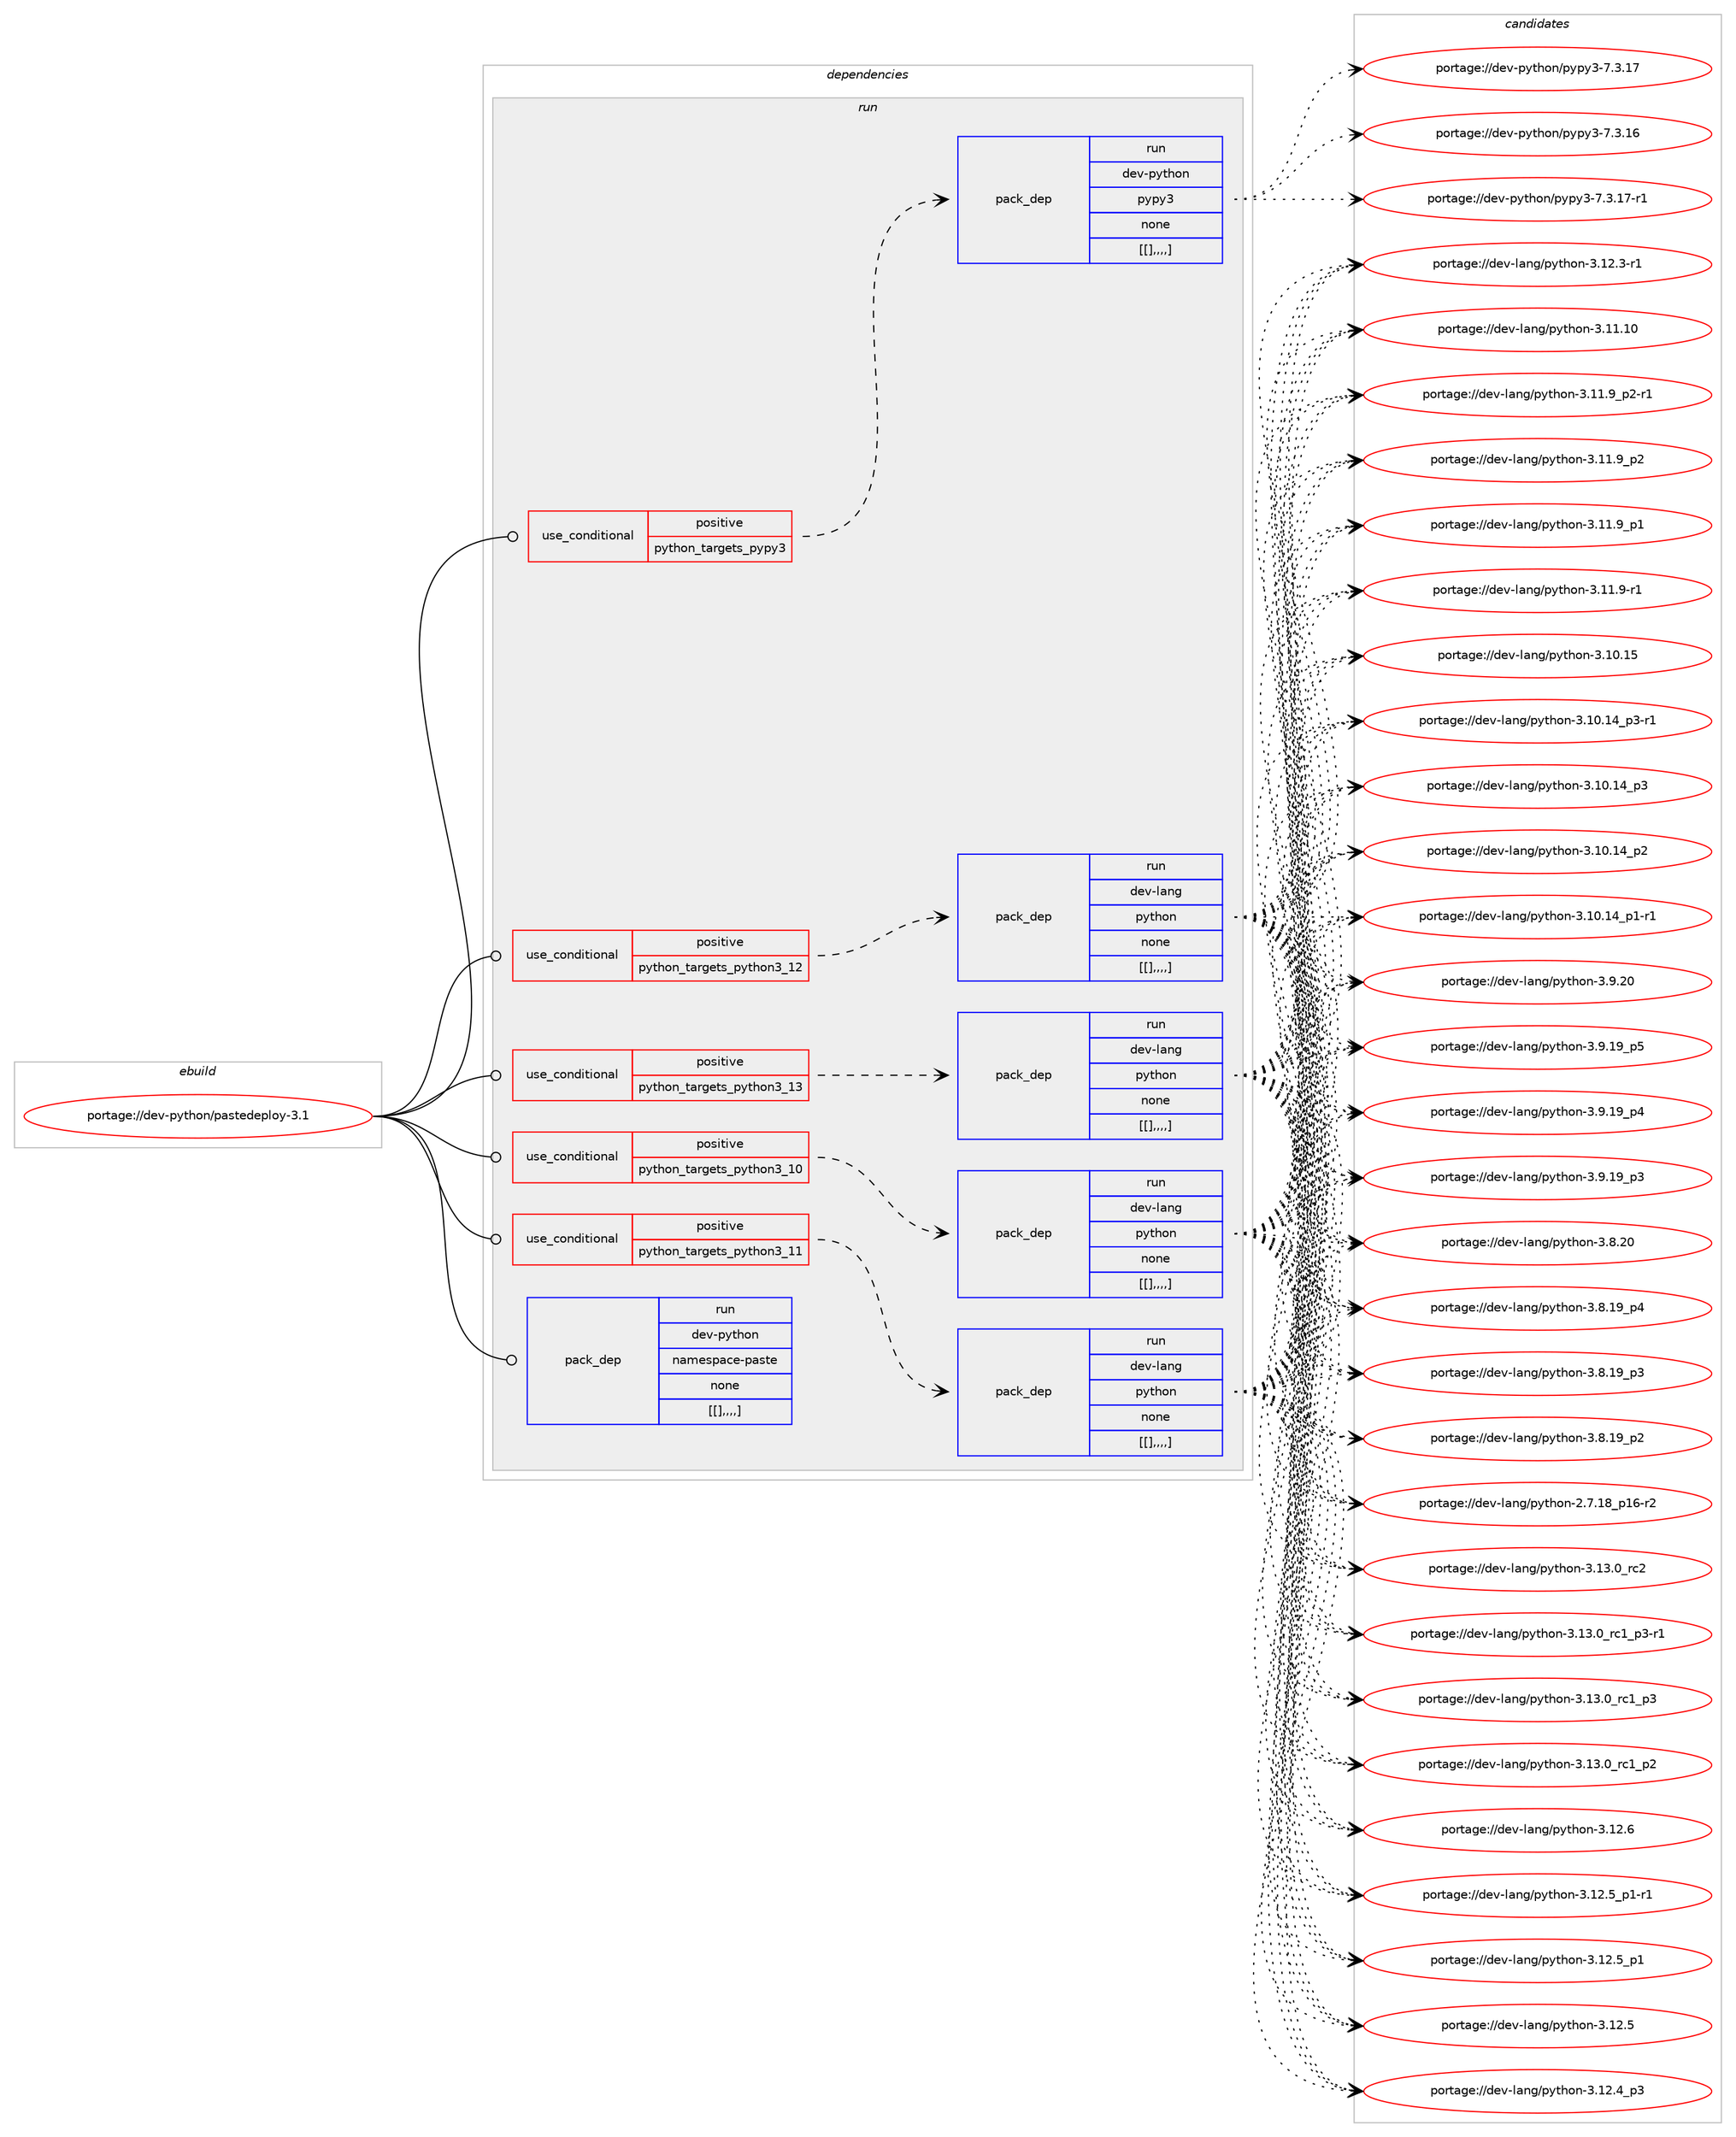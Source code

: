digraph prolog {

# *************
# Graph options
# *************

newrank=true;
concentrate=true;
compound=true;
graph [rankdir=LR,fontname=Helvetica,fontsize=10,ranksep=1.5];#, ranksep=2.5, nodesep=0.2];
edge  [arrowhead=vee];
node  [fontname=Helvetica,fontsize=10];

# **********
# The ebuild
# **********

subgraph cluster_leftcol {
color=gray;
label=<<i>ebuild</i>>;
id [label="portage://dev-python/pastedeploy-3.1", color=red, width=4, href="../dev-python/pastedeploy-3.1.svg"];
}

# ****************
# The dependencies
# ****************

subgraph cluster_midcol {
color=gray;
label=<<i>dependencies</i>>;
subgraph cluster_compile {
fillcolor="#eeeeee";
style=filled;
label=<<i>compile</i>>;
}
subgraph cluster_compileandrun {
fillcolor="#eeeeee";
style=filled;
label=<<i>compile and run</i>>;
}
subgraph cluster_run {
fillcolor="#eeeeee";
style=filled;
label=<<i>run</i>>;
subgraph cond36415 {
dependency154919 [label=<<TABLE BORDER="0" CELLBORDER="1" CELLSPACING="0" CELLPADDING="4"><TR><TD ROWSPAN="3" CELLPADDING="10">use_conditional</TD></TR><TR><TD>positive</TD></TR><TR><TD>python_targets_pypy3</TD></TR></TABLE>>, shape=none, color=red];
subgraph pack117284 {
dependency154920 [label=<<TABLE BORDER="0" CELLBORDER="1" CELLSPACING="0" CELLPADDING="4" WIDTH="220"><TR><TD ROWSPAN="6" CELLPADDING="30">pack_dep</TD></TR><TR><TD WIDTH="110">run</TD></TR><TR><TD>dev-python</TD></TR><TR><TD>pypy3</TD></TR><TR><TD>none</TD></TR><TR><TD>[[],,,,]</TD></TR></TABLE>>, shape=none, color=blue];
}
dependency154919:e -> dependency154920:w [weight=20,style="dashed",arrowhead="vee"];
}
id:e -> dependency154919:w [weight=20,style="solid",arrowhead="odot"];
subgraph cond36416 {
dependency154921 [label=<<TABLE BORDER="0" CELLBORDER="1" CELLSPACING="0" CELLPADDING="4"><TR><TD ROWSPAN="3" CELLPADDING="10">use_conditional</TD></TR><TR><TD>positive</TD></TR><TR><TD>python_targets_python3_10</TD></TR></TABLE>>, shape=none, color=red];
subgraph pack117285 {
dependency154922 [label=<<TABLE BORDER="0" CELLBORDER="1" CELLSPACING="0" CELLPADDING="4" WIDTH="220"><TR><TD ROWSPAN="6" CELLPADDING="30">pack_dep</TD></TR><TR><TD WIDTH="110">run</TD></TR><TR><TD>dev-lang</TD></TR><TR><TD>python</TD></TR><TR><TD>none</TD></TR><TR><TD>[[],,,,]</TD></TR></TABLE>>, shape=none, color=blue];
}
dependency154921:e -> dependency154922:w [weight=20,style="dashed",arrowhead="vee"];
}
id:e -> dependency154921:w [weight=20,style="solid",arrowhead="odot"];
subgraph cond36417 {
dependency154923 [label=<<TABLE BORDER="0" CELLBORDER="1" CELLSPACING="0" CELLPADDING="4"><TR><TD ROWSPAN="3" CELLPADDING="10">use_conditional</TD></TR><TR><TD>positive</TD></TR><TR><TD>python_targets_python3_11</TD></TR></TABLE>>, shape=none, color=red];
subgraph pack117286 {
dependency154924 [label=<<TABLE BORDER="0" CELLBORDER="1" CELLSPACING="0" CELLPADDING="4" WIDTH="220"><TR><TD ROWSPAN="6" CELLPADDING="30">pack_dep</TD></TR><TR><TD WIDTH="110">run</TD></TR><TR><TD>dev-lang</TD></TR><TR><TD>python</TD></TR><TR><TD>none</TD></TR><TR><TD>[[],,,,]</TD></TR></TABLE>>, shape=none, color=blue];
}
dependency154923:e -> dependency154924:w [weight=20,style="dashed",arrowhead="vee"];
}
id:e -> dependency154923:w [weight=20,style="solid",arrowhead="odot"];
subgraph cond36418 {
dependency154925 [label=<<TABLE BORDER="0" CELLBORDER="1" CELLSPACING="0" CELLPADDING="4"><TR><TD ROWSPAN="3" CELLPADDING="10">use_conditional</TD></TR><TR><TD>positive</TD></TR><TR><TD>python_targets_python3_12</TD></TR></TABLE>>, shape=none, color=red];
subgraph pack117287 {
dependency154926 [label=<<TABLE BORDER="0" CELLBORDER="1" CELLSPACING="0" CELLPADDING="4" WIDTH="220"><TR><TD ROWSPAN="6" CELLPADDING="30">pack_dep</TD></TR><TR><TD WIDTH="110">run</TD></TR><TR><TD>dev-lang</TD></TR><TR><TD>python</TD></TR><TR><TD>none</TD></TR><TR><TD>[[],,,,]</TD></TR></TABLE>>, shape=none, color=blue];
}
dependency154925:e -> dependency154926:w [weight=20,style="dashed",arrowhead="vee"];
}
id:e -> dependency154925:w [weight=20,style="solid",arrowhead="odot"];
subgraph cond36419 {
dependency154927 [label=<<TABLE BORDER="0" CELLBORDER="1" CELLSPACING="0" CELLPADDING="4"><TR><TD ROWSPAN="3" CELLPADDING="10">use_conditional</TD></TR><TR><TD>positive</TD></TR><TR><TD>python_targets_python3_13</TD></TR></TABLE>>, shape=none, color=red];
subgraph pack117288 {
dependency154928 [label=<<TABLE BORDER="0" CELLBORDER="1" CELLSPACING="0" CELLPADDING="4" WIDTH="220"><TR><TD ROWSPAN="6" CELLPADDING="30">pack_dep</TD></TR><TR><TD WIDTH="110">run</TD></TR><TR><TD>dev-lang</TD></TR><TR><TD>python</TD></TR><TR><TD>none</TD></TR><TR><TD>[[],,,,]</TD></TR></TABLE>>, shape=none, color=blue];
}
dependency154927:e -> dependency154928:w [weight=20,style="dashed",arrowhead="vee"];
}
id:e -> dependency154927:w [weight=20,style="solid",arrowhead="odot"];
subgraph pack117289 {
dependency154929 [label=<<TABLE BORDER="0" CELLBORDER="1" CELLSPACING="0" CELLPADDING="4" WIDTH="220"><TR><TD ROWSPAN="6" CELLPADDING="30">pack_dep</TD></TR><TR><TD WIDTH="110">run</TD></TR><TR><TD>dev-python</TD></TR><TR><TD>namespace-paste</TD></TR><TR><TD>none</TD></TR><TR><TD>[[],,,,]</TD></TR></TABLE>>, shape=none, color=blue];
}
id:e -> dependency154929:w [weight=20,style="solid",arrowhead="odot"];
}
}

# **************
# The candidates
# **************

subgraph cluster_choices {
rank=same;
color=gray;
label=<<i>candidates</i>>;

subgraph choice117284 {
color=black;
nodesep=1;
choice100101118451121211161041111104711212111212151455546514649554511449 [label="portage://dev-python/pypy3-7.3.17-r1", color=red, width=4,href="../dev-python/pypy3-7.3.17-r1.svg"];
choice10010111845112121116104111110471121211121215145554651464955 [label="portage://dev-python/pypy3-7.3.17", color=red, width=4,href="../dev-python/pypy3-7.3.17.svg"];
choice10010111845112121116104111110471121211121215145554651464954 [label="portage://dev-python/pypy3-7.3.16", color=red, width=4,href="../dev-python/pypy3-7.3.16.svg"];
dependency154920:e -> choice100101118451121211161041111104711212111212151455546514649554511449:w [style=dotted,weight="100"];
dependency154920:e -> choice10010111845112121116104111110471121211121215145554651464955:w [style=dotted,weight="100"];
dependency154920:e -> choice10010111845112121116104111110471121211121215145554651464954:w [style=dotted,weight="100"];
}
subgraph choice117285 {
color=black;
nodesep=1;
choice10010111845108971101034711212111610411111045514649514648951149950 [label="portage://dev-lang/python-3.13.0_rc2", color=red, width=4,href="../dev-lang/python-3.13.0_rc2.svg"];
choice1001011184510897110103471121211161041111104551464951464895114994995112514511449 [label="portage://dev-lang/python-3.13.0_rc1_p3-r1", color=red, width=4,href="../dev-lang/python-3.13.0_rc1_p3-r1.svg"];
choice100101118451089711010347112121116104111110455146495146489511499499511251 [label="portage://dev-lang/python-3.13.0_rc1_p3", color=red, width=4,href="../dev-lang/python-3.13.0_rc1_p3.svg"];
choice100101118451089711010347112121116104111110455146495146489511499499511250 [label="portage://dev-lang/python-3.13.0_rc1_p2", color=red, width=4,href="../dev-lang/python-3.13.0_rc1_p2.svg"];
choice10010111845108971101034711212111610411111045514649504654 [label="portage://dev-lang/python-3.12.6", color=red, width=4,href="../dev-lang/python-3.12.6.svg"];
choice1001011184510897110103471121211161041111104551464950465395112494511449 [label="portage://dev-lang/python-3.12.5_p1-r1", color=red, width=4,href="../dev-lang/python-3.12.5_p1-r1.svg"];
choice100101118451089711010347112121116104111110455146495046539511249 [label="portage://dev-lang/python-3.12.5_p1", color=red, width=4,href="../dev-lang/python-3.12.5_p1.svg"];
choice10010111845108971101034711212111610411111045514649504653 [label="portage://dev-lang/python-3.12.5", color=red, width=4,href="../dev-lang/python-3.12.5.svg"];
choice100101118451089711010347112121116104111110455146495046529511251 [label="portage://dev-lang/python-3.12.4_p3", color=red, width=4,href="../dev-lang/python-3.12.4_p3.svg"];
choice100101118451089711010347112121116104111110455146495046514511449 [label="portage://dev-lang/python-3.12.3-r1", color=red, width=4,href="../dev-lang/python-3.12.3-r1.svg"];
choice1001011184510897110103471121211161041111104551464949464948 [label="portage://dev-lang/python-3.11.10", color=red, width=4,href="../dev-lang/python-3.11.10.svg"];
choice1001011184510897110103471121211161041111104551464949465795112504511449 [label="portage://dev-lang/python-3.11.9_p2-r1", color=red, width=4,href="../dev-lang/python-3.11.9_p2-r1.svg"];
choice100101118451089711010347112121116104111110455146494946579511250 [label="portage://dev-lang/python-3.11.9_p2", color=red, width=4,href="../dev-lang/python-3.11.9_p2.svg"];
choice100101118451089711010347112121116104111110455146494946579511249 [label="portage://dev-lang/python-3.11.9_p1", color=red, width=4,href="../dev-lang/python-3.11.9_p1.svg"];
choice100101118451089711010347112121116104111110455146494946574511449 [label="portage://dev-lang/python-3.11.9-r1", color=red, width=4,href="../dev-lang/python-3.11.9-r1.svg"];
choice1001011184510897110103471121211161041111104551464948464953 [label="portage://dev-lang/python-3.10.15", color=red, width=4,href="../dev-lang/python-3.10.15.svg"];
choice100101118451089711010347112121116104111110455146494846495295112514511449 [label="portage://dev-lang/python-3.10.14_p3-r1", color=red, width=4,href="../dev-lang/python-3.10.14_p3-r1.svg"];
choice10010111845108971101034711212111610411111045514649484649529511251 [label="portage://dev-lang/python-3.10.14_p3", color=red, width=4,href="../dev-lang/python-3.10.14_p3.svg"];
choice10010111845108971101034711212111610411111045514649484649529511250 [label="portage://dev-lang/python-3.10.14_p2", color=red, width=4,href="../dev-lang/python-3.10.14_p2.svg"];
choice100101118451089711010347112121116104111110455146494846495295112494511449 [label="portage://dev-lang/python-3.10.14_p1-r1", color=red, width=4,href="../dev-lang/python-3.10.14_p1-r1.svg"];
choice10010111845108971101034711212111610411111045514657465048 [label="portage://dev-lang/python-3.9.20", color=red, width=4,href="../dev-lang/python-3.9.20.svg"];
choice100101118451089711010347112121116104111110455146574649579511253 [label="portage://dev-lang/python-3.9.19_p5", color=red, width=4,href="../dev-lang/python-3.9.19_p5.svg"];
choice100101118451089711010347112121116104111110455146574649579511252 [label="portage://dev-lang/python-3.9.19_p4", color=red, width=4,href="../dev-lang/python-3.9.19_p4.svg"];
choice100101118451089711010347112121116104111110455146574649579511251 [label="portage://dev-lang/python-3.9.19_p3", color=red, width=4,href="../dev-lang/python-3.9.19_p3.svg"];
choice10010111845108971101034711212111610411111045514656465048 [label="portage://dev-lang/python-3.8.20", color=red, width=4,href="../dev-lang/python-3.8.20.svg"];
choice100101118451089711010347112121116104111110455146564649579511252 [label="portage://dev-lang/python-3.8.19_p4", color=red, width=4,href="../dev-lang/python-3.8.19_p4.svg"];
choice100101118451089711010347112121116104111110455146564649579511251 [label="portage://dev-lang/python-3.8.19_p3", color=red, width=4,href="../dev-lang/python-3.8.19_p3.svg"];
choice100101118451089711010347112121116104111110455146564649579511250 [label="portage://dev-lang/python-3.8.19_p2", color=red, width=4,href="../dev-lang/python-3.8.19_p2.svg"];
choice100101118451089711010347112121116104111110455046554649569511249544511450 [label="portage://dev-lang/python-2.7.18_p16-r2", color=red, width=4,href="../dev-lang/python-2.7.18_p16-r2.svg"];
dependency154922:e -> choice10010111845108971101034711212111610411111045514649514648951149950:w [style=dotted,weight="100"];
dependency154922:e -> choice1001011184510897110103471121211161041111104551464951464895114994995112514511449:w [style=dotted,weight="100"];
dependency154922:e -> choice100101118451089711010347112121116104111110455146495146489511499499511251:w [style=dotted,weight="100"];
dependency154922:e -> choice100101118451089711010347112121116104111110455146495146489511499499511250:w [style=dotted,weight="100"];
dependency154922:e -> choice10010111845108971101034711212111610411111045514649504654:w [style=dotted,weight="100"];
dependency154922:e -> choice1001011184510897110103471121211161041111104551464950465395112494511449:w [style=dotted,weight="100"];
dependency154922:e -> choice100101118451089711010347112121116104111110455146495046539511249:w [style=dotted,weight="100"];
dependency154922:e -> choice10010111845108971101034711212111610411111045514649504653:w [style=dotted,weight="100"];
dependency154922:e -> choice100101118451089711010347112121116104111110455146495046529511251:w [style=dotted,weight="100"];
dependency154922:e -> choice100101118451089711010347112121116104111110455146495046514511449:w [style=dotted,weight="100"];
dependency154922:e -> choice1001011184510897110103471121211161041111104551464949464948:w [style=dotted,weight="100"];
dependency154922:e -> choice1001011184510897110103471121211161041111104551464949465795112504511449:w [style=dotted,weight="100"];
dependency154922:e -> choice100101118451089711010347112121116104111110455146494946579511250:w [style=dotted,weight="100"];
dependency154922:e -> choice100101118451089711010347112121116104111110455146494946579511249:w [style=dotted,weight="100"];
dependency154922:e -> choice100101118451089711010347112121116104111110455146494946574511449:w [style=dotted,weight="100"];
dependency154922:e -> choice1001011184510897110103471121211161041111104551464948464953:w [style=dotted,weight="100"];
dependency154922:e -> choice100101118451089711010347112121116104111110455146494846495295112514511449:w [style=dotted,weight="100"];
dependency154922:e -> choice10010111845108971101034711212111610411111045514649484649529511251:w [style=dotted,weight="100"];
dependency154922:e -> choice10010111845108971101034711212111610411111045514649484649529511250:w [style=dotted,weight="100"];
dependency154922:e -> choice100101118451089711010347112121116104111110455146494846495295112494511449:w [style=dotted,weight="100"];
dependency154922:e -> choice10010111845108971101034711212111610411111045514657465048:w [style=dotted,weight="100"];
dependency154922:e -> choice100101118451089711010347112121116104111110455146574649579511253:w [style=dotted,weight="100"];
dependency154922:e -> choice100101118451089711010347112121116104111110455146574649579511252:w [style=dotted,weight="100"];
dependency154922:e -> choice100101118451089711010347112121116104111110455146574649579511251:w [style=dotted,weight="100"];
dependency154922:e -> choice10010111845108971101034711212111610411111045514656465048:w [style=dotted,weight="100"];
dependency154922:e -> choice100101118451089711010347112121116104111110455146564649579511252:w [style=dotted,weight="100"];
dependency154922:e -> choice100101118451089711010347112121116104111110455146564649579511251:w [style=dotted,weight="100"];
dependency154922:e -> choice100101118451089711010347112121116104111110455146564649579511250:w [style=dotted,weight="100"];
dependency154922:e -> choice100101118451089711010347112121116104111110455046554649569511249544511450:w [style=dotted,weight="100"];
}
subgraph choice117286 {
color=black;
nodesep=1;
choice10010111845108971101034711212111610411111045514649514648951149950 [label="portage://dev-lang/python-3.13.0_rc2", color=red, width=4,href="../dev-lang/python-3.13.0_rc2.svg"];
choice1001011184510897110103471121211161041111104551464951464895114994995112514511449 [label="portage://dev-lang/python-3.13.0_rc1_p3-r1", color=red, width=4,href="../dev-lang/python-3.13.0_rc1_p3-r1.svg"];
choice100101118451089711010347112121116104111110455146495146489511499499511251 [label="portage://dev-lang/python-3.13.0_rc1_p3", color=red, width=4,href="../dev-lang/python-3.13.0_rc1_p3.svg"];
choice100101118451089711010347112121116104111110455146495146489511499499511250 [label="portage://dev-lang/python-3.13.0_rc1_p2", color=red, width=4,href="../dev-lang/python-3.13.0_rc1_p2.svg"];
choice10010111845108971101034711212111610411111045514649504654 [label="portage://dev-lang/python-3.12.6", color=red, width=4,href="../dev-lang/python-3.12.6.svg"];
choice1001011184510897110103471121211161041111104551464950465395112494511449 [label="portage://dev-lang/python-3.12.5_p1-r1", color=red, width=4,href="../dev-lang/python-3.12.5_p1-r1.svg"];
choice100101118451089711010347112121116104111110455146495046539511249 [label="portage://dev-lang/python-3.12.5_p1", color=red, width=4,href="../dev-lang/python-3.12.5_p1.svg"];
choice10010111845108971101034711212111610411111045514649504653 [label="portage://dev-lang/python-3.12.5", color=red, width=4,href="../dev-lang/python-3.12.5.svg"];
choice100101118451089711010347112121116104111110455146495046529511251 [label="portage://dev-lang/python-3.12.4_p3", color=red, width=4,href="../dev-lang/python-3.12.4_p3.svg"];
choice100101118451089711010347112121116104111110455146495046514511449 [label="portage://dev-lang/python-3.12.3-r1", color=red, width=4,href="../dev-lang/python-3.12.3-r1.svg"];
choice1001011184510897110103471121211161041111104551464949464948 [label="portage://dev-lang/python-3.11.10", color=red, width=4,href="../dev-lang/python-3.11.10.svg"];
choice1001011184510897110103471121211161041111104551464949465795112504511449 [label="portage://dev-lang/python-3.11.9_p2-r1", color=red, width=4,href="../dev-lang/python-3.11.9_p2-r1.svg"];
choice100101118451089711010347112121116104111110455146494946579511250 [label="portage://dev-lang/python-3.11.9_p2", color=red, width=4,href="../dev-lang/python-3.11.9_p2.svg"];
choice100101118451089711010347112121116104111110455146494946579511249 [label="portage://dev-lang/python-3.11.9_p1", color=red, width=4,href="../dev-lang/python-3.11.9_p1.svg"];
choice100101118451089711010347112121116104111110455146494946574511449 [label="portage://dev-lang/python-3.11.9-r1", color=red, width=4,href="../dev-lang/python-3.11.9-r1.svg"];
choice1001011184510897110103471121211161041111104551464948464953 [label="portage://dev-lang/python-3.10.15", color=red, width=4,href="../dev-lang/python-3.10.15.svg"];
choice100101118451089711010347112121116104111110455146494846495295112514511449 [label="portage://dev-lang/python-3.10.14_p3-r1", color=red, width=4,href="../dev-lang/python-3.10.14_p3-r1.svg"];
choice10010111845108971101034711212111610411111045514649484649529511251 [label="portage://dev-lang/python-3.10.14_p3", color=red, width=4,href="../dev-lang/python-3.10.14_p3.svg"];
choice10010111845108971101034711212111610411111045514649484649529511250 [label="portage://dev-lang/python-3.10.14_p2", color=red, width=4,href="../dev-lang/python-3.10.14_p2.svg"];
choice100101118451089711010347112121116104111110455146494846495295112494511449 [label="portage://dev-lang/python-3.10.14_p1-r1", color=red, width=4,href="../dev-lang/python-3.10.14_p1-r1.svg"];
choice10010111845108971101034711212111610411111045514657465048 [label="portage://dev-lang/python-3.9.20", color=red, width=4,href="../dev-lang/python-3.9.20.svg"];
choice100101118451089711010347112121116104111110455146574649579511253 [label="portage://dev-lang/python-3.9.19_p5", color=red, width=4,href="../dev-lang/python-3.9.19_p5.svg"];
choice100101118451089711010347112121116104111110455146574649579511252 [label="portage://dev-lang/python-3.9.19_p4", color=red, width=4,href="../dev-lang/python-3.9.19_p4.svg"];
choice100101118451089711010347112121116104111110455146574649579511251 [label="portage://dev-lang/python-3.9.19_p3", color=red, width=4,href="../dev-lang/python-3.9.19_p3.svg"];
choice10010111845108971101034711212111610411111045514656465048 [label="portage://dev-lang/python-3.8.20", color=red, width=4,href="../dev-lang/python-3.8.20.svg"];
choice100101118451089711010347112121116104111110455146564649579511252 [label="portage://dev-lang/python-3.8.19_p4", color=red, width=4,href="../dev-lang/python-3.8.19_p4.svg"];
choice100101118451089711010347112121116104111110455146564649579511251 [label="portage://dev-lang/python-3.8.19_p3", color=red, width=4,href="../dev-lang/python-3.8.19_p3.svg"];
choice100101118451089711010347112121116104111110455146564649579511250 [label="portage://dev-lang/python-3.8.19_p2", color=red, width=4,href="../dev-lang/python-3.8.19_p2.svg"];
choice100101118451089711010347112121116104111110455046554649569511249544511450 [label="portage://dev-lang/python-2.7.18_p16-r2", color=red, width=4,href="../dev-lang/python-2.7.18_p16-r2.svg"];
dependency154924:e -> choice10010111845108971101034711212111610411111045514649514648951149950:w [style=dotted,weight="100"];
dependency154924:e -> choice1001011184510897110103471121211161041111104551464951464895114994995112514511449:w [style=dotted,weight="100"];
dependency154924:e -> choice100101118451089711010347112121116104111110455146495146489511499499511251:w [style=dotted,weight="100"];
dependency154924:e -> choice100101118451089711010347112121116104111110455146495146489511499499511250:w [style=dotted,weight="100"];
dependency154924:e -> choice10010111845108971101034711212111610411111045514649504654:w [style=dotted,weight="100"];
dependency154924:e -> choice1001011184510897110103471121211161041111104551464950465395112494511449:w [style=dotted,weight="100"];
dependency154924:e -> choice100101118451089711010347112121116104111110455146495046539511249:w [style=dotted,weight="100"];
dependency154924:e -> choice10010111845108971101034711212111610411111045514649504653:w [style=dotted,weight="100"];
dependency154924:e -> choice100101118451089711010347112121116104111110455146495046529511251:w [style=dotted,weight="100"];
dependency154924:e -> choice100101118451089711010347112121116104111110455146495046514511449:w [style=dotted,weight="100"];
dependency154924:e -> choice1001011184510897110103471121211161041111104551464949464948:w [style=dotted,weight="100"];
dependency154924:e -> choice1001011184510897110103471121211161041111104551464949465795112504511449:w [style=dotted,weight="100"];
dependency154924:e -> choice100101118451089711010347112121116104111110455146494946579511250:w [style=dotted,weight="100"];
dependency154924:e -> choice100101118451089711010347112121116104111110455146494946579511249:w [style=dotted,weight="100"];
dependency154924:e -> choice100101118451089711010347112121116104111110455146494946574511449:w [style=dotted,weight="100"];
dependency154924:e -> choice1001011184510897110103471121211161041111104551464948464953:w [style=dotted,weight="100"];
dependency154924:e -> choice100101118451089711010347112121116104111110455146494846495295112514511449:w [style=dotted,weight="100"];
dependency154924:e -> choice10010111845108971101034711212111610411111045514649484649529511251:w [style=dotted,weight="100"];
dependency154924:e -> choice10010111845108971101034711212111610411111045514649484649529511250:w [style=dotted,weight="100"];
dependency154924:e -> choice100101118451089711010347112121116104111110455146494846495295112494511449:w [style=dotted,weight="100"];
dependency154924:e -> choice10010111845108971101034711212111610411111045514657465048:w [style=dotted,weight="100"];
dependency154924:e -> choice100101118451089711010347112121116104111110455146574649579511253:w [style=dotted,weight="100"];
dependency154924:e -> choice100101118451089711010347112121116104111110455146574649579511252:w [style=dotted,weight="100"];
dependency154924:e -> choice100101118451089711010347112121116104111110455146574649579511251:w [style=dotted,weight="100"];
dependency154924:e -> choice10010111845108971101034711212111610411111045514656465048:w [style=dotted,weight="100"];
dependency154924:e -> choice100101118451089711010347112121116104111110455146564649579511252:w [style=dotted,weight="100"];
dependency154924:e -> choice100101118451089711010347112121116104111110455146564649579511251:w [style=dotted,weight="100"];
dependency154924:e -> choice100101118451089711010347112121116104111110455146564649579511250:w [style=dotted,weight="100"];
dependency154924:e -> choice100101118451089711010347112121116104111110455046554649569511249544511450:w [style=dotted,weight="100"];
}
subgraph choice117287 {
color=black;
nodesep=1;
choice10010111845108971101034711212111610411111045514649514648951149950 [label="portage://dev-lang/python-3.13.0_rc2", color=red, width=4,href="../dev-lang/python-3.13.0_rc2.svg"];
choice1001011184510897110103471121211161041111104551464951464895114994995112514511449 [label="portage://dev-lang/python-3.13.0_rc1_p3-r1", color=red, width=4,href="../dev-lang/python-3.13.0_rc1_p3-r1.svg"];
choice100101118451089711010347112121116104111110455146495146489511499499511251 [label="portage://dev-lang/python-3.13.0_rc1_p3", color=red, width=4,href="../dev-lang/python-3.13.0_rc1_p3.svg"];
choice100101118451089711010347112121116104111110455146495146489511499499511250 [label="portage://dev-lang/python-3.13.0_rc1_p2", color=red, width=4,href="../dev-lang/python-3.13.0_rc1_p2.svg"];
choice10010111845108971101034711212111610411111045514649504654 [label="portage://dev-lang/python-3.12.6", color=red, width=4,href="../dev-lang/python-3.12.6.svg"];
choice1001011184510897110103471121211161041111104551464950465395112494511449 [label="portage://dev-lang/python-3.12.5_p1-r1", color=red, width=4,href="../dev-lang/python-3.12.5_p1-r1.svg"];
choice100101118451089711010347112121116104111110455146495046539511249 [label="portage://dev-lang/python-3.12.5_p1", color=red, width=4,href="../dev-lang/python-3.12.5_p1.svg"];
choice10010111845108971101034711212111610411111045514649504653 [label="portage://dev-lang/python-3.12.5", color=red, width=4,href="../dev-lang/python-3.12.5.svg"];
choice100101118451089711010347112121116104111110455146495046529511251 [label="portage://dev-lang/python-3.12.4_p3", color=red, width=4,href="../dev-lang/python-3.12.4_p3.svg"];
choice100101118451089711010347112121116104111110455146495046514511449 [label="portage://dev-lang/python-3.12.3-r1", color=red, width=4,href="../dev-lang/python-3.12.3-r1.svg"];
choice1001011184510897110103471121211161041111104551464949464948 [label="portage://dev-lang/python-3.11.10", color=red, width=4,href="../dev-lang/python-3.11.10.svg"];
choice1001011184510897110103471121211161041111104551464949465795112504511449 [label="portage://dev-lang/python-3.11.9_p2-r1", color=red, width=4,href="../dev-lang/python-3.11.9_p2-r1.svg"];
choice100101118451089711010347112121116104111110455146494946579511250 [label="portage://dev-lang/python-3.11.9_p2", color=red, width=4,href="../dev-lang/python-3.11.9_p2.svg"];
choice100101118451089711010347112121116104111110455146494946579511249 [label="portage://dev-lang/python-3.11.9_p1", color=red, width=4,href="../dev-lang/python-3.11.9_p1.svg"];
choice100101118451089711010347112121116104111110455146494946574511449 [label="portage://dev-lang/python-3.11.9-r1", color=red, width=4,href="../dev-lang/python-3.11.9-r1.svg"];
choice1001011184510897110103471121211161041111104551464948464953 [label="portage://dev-lang/python-3.10.15", color=red, width=4,href="../dev-lang/python-3.10.15.svg"];
choice100101118451089711010347112121116104111110455146494846495295112514511449 [label="portage://dev-lang/python-3.10.14_p3-r1", color=red, width=4,href="../dev-lang/python-3.10.14_p3-r1.svg"];
choice10010111845108971101034711212111610411111045514649484649529511251 [label="portage://dev-lang/python-3.10.14_p3", color=red, width=4,href="../dev-lang/python-3.10.14_p3.svg"];
choice10010111845108971101034711212111610411111045514649484649529511250 [label="portage://dev-lang/python-3.10.14_p2", color=red, width=4,href="../dev-lang/python-3.10.14_p2.svg"];
choice100101118451089711010347112121116104111110455146494846495295112494511449 [label="portage://dev-lang/python-3.10.14_p1-r1", color=red, width=4,href="../dev-lang/python-3.10.14_p1-r1.svg"];
choice10010111845108971101034711212111610411111045514657465048 [label="portage://dev-lang/python-3.9.20", color=red, width=4,href="../dev-lang/python-3.9.20.svg"];
choice100101118451089711010347112121116104111110455146574649579511253 [label="portage://dev-lang/python-3.9.19_p5", color=red, width=4,href="../dev-lang/python-3.9.19_p5.svg"];
choice100101118451089711010347112121116104111110455146574649579511252 [label="portage://dev-lang/python-3.9.19_p4", color=red, width=4,href="../dev-lang/python-3.9.19_p4.svg"];
choice100101118451089711010347112121116104111110455146574649579511251 [label="portage://dev-lang/python-3.9.19_p3", color=red, width=4,href="../dev-lang/python-3.9.19_p3.svg"];
choice10010111845108971101034711212111610411111045514656465048 [label="portage://dev-lang/python-3.8.20", color=red, width=4,href="../dev-lang/python-3.8.20.svg"];
choice100101118451089711010347112121116104111110455146564649579511252 [label="portage://dev-lang/python-3.8.19_p4", color=red, width=4,href="../dev-lang/python-3.8.19_p4.svg"];
choice100101118451089711010347112121116104111110455146564649579511251 [label="portage://dev-lang/python-3.8.19_p3", color=red, width=4,href="../dev-lang/python-3.8.19_p3.svg"];
choice100101118451089711010347112121116104111110455146564649579511250 [label="portage://dev-lang/python-3.8.19_p2", color=red, width=4,href="../dev-lang/python-3.8.19_p2.svg"];
choice100101118451089711010347112121116104111110455046554649569511249544511450 [label="portage://dev-lang/python-2.7.18_p16-r2", color=red, width=4,href="../dev-lang/python-2.7.18_p16-r2.svg"];
dependency154926:e -> choice10010111845108971101034711212111610411111045514649514648951149950:w [style=dotted,weight="100"];
dependency154926:e -> choice1001011184510897110103471121211161041111104551464951464895114994995112514511449:w [style=dotted,weight="100"];
dependency154926:e -> choice100101118451089711010347112121116104111110455146495146489511499499511251:w [style=dotted,weight="100"];
dependency154926:e -> choice100101118451089711010347112121116104111110455146495146489511499499511250:w [style=dotted,weight="100"];
dependency154926:e -> choice10010111845108971101034711212111610411111045514649504654:w [style=dotted,weight="100"];
dependency154926:e -> choice1001011184510897110103471121211161041111104551464950465395112494511449:w [style=dotted,weight="100"];
dependency154926:e -> choice100101118451089711010347112121116104111110455146495046539511249:w [style=dotted,weight="100"];
dependency154926:e -> choice10010111845108971101034711212111610411111045514649504653:w [style=dotted,weight="100"];
dependency154926:e -> choice100101118451089711010347112121116104111110455146495046529511251:w [style=dotted,weight="100"];
dependency154926:e -> choice100101118451089711010347112121116104111110455146495046514511449:w [style=dotted,weight="100"];
dependency154926:e -> choice1001011184510897110103471121211161041111104551464949464948:w [style=dotted,weight="100"];
dependency154926:e -> choice1001011184510897110103471121211161041111104551464949465795112504511449:w [style=dotted,weight="100"];
dependency154926:e -> choice100101118451089711010347112121116104111110455146494946579511250:w [style=dotted,weight="100"];
dependency154926:e -> choice100101118451089711010347112121116104111110455146494946579511249:w [style=dotted,weight="100"];
dependency154926:e -> choice100101118451089711010347112121116104111110455146494946574511449:w [style=dotted,weight="100"];
dependency154926:e -> choice1001011184510897110103471121211161041111104551464948464953:w [style=dotted,weight="100"];
dependency154926:e -> choice100101118451089711010347112121116104111110455146494846495295112514511449:w [style=dotted,weight="100"];
dependency154926:e -> choice10010111845108971101034711212111610411111045514649484649529511251:w [style=dotted,weight="100"];
dependency154926:e -> choice10010111845108971101034711212111610411111045514649484649529511250:w [style=dotted,weight="100"];
dependency154926:e -> choice100101118451089711010347112121116104111110455146494846495295112494511449:w [style=dotted,weight="100"];
dependency154926:e -> choice10010111845108971101034711212111610411111045514657465048:w [style=dotted,weight="100"];
dependency154926:e -> choice100101118451089711010347112121116104111110455146574649579511253:w [style=dotted,weight="100"];
dependency154926:e -> choice100101118451089711010347112121116104111110455146574649579511252:w [style=dotted,weight="100"];
dependency154926:e -> choice100101118451089711010347112121116104111110455146574649579511251:w [style=dotted,weight="100"];
dependency154926:e -> choice10010111845108971101034711212111610411111045514656465048:w [style=dotted,weight="100"];
dependency154926:e -> choice100101118451089711010347112121116104111110455146564649579511252:w [style=dotted,weight="100"];
dependency154926:e -> choice100101118451089711010347112121116104111110455146564649579511251:w [style=dotted,weight="100"];
dependency154926:e -> choice100101118451089711010347112121116104111110455146564649579511250:w [style=dotted,weight="100"];
dependency154926:e -> choice100101118451089711010347112121116104111110455046554649569511249544511450:w [style=dotted,weight="100"];
}
subgraph choice117288 {
color=black;
nodesep=1;
choice10010111845108971101034711212111610411111045514649514648951149950 [label="portage://dev-lang/python-3.13.0_rc2", color=red, width=4,href="../dev-lang/python-3.13.0_rc2.svg"];
choice1001011184510897110103471121211161041111104551464951464895114994995112514511449 [label="portage://dev-lang/python-3.13.0_rc1_p3-r1", color=red, width=4,href="../dev-lang/python-3.13.0_rc1_p3-r1.svg"];
choice100101118451089711010347112121116104111110455146495146489511499499511251 [label="portage://dev-lang/python-3.13.0_rc1_p3", color=red, width=4,href="../dev-lang/python-3.13.0_rc1_p3.svg"];
choice100101118451089711010347112121116104111110455146495146489511499499511250 [label="portage://dev-lang/python-3.13.0_rc1_p2", color=red, width=4,href="../dev-lang/python-3.13.0_rc1_p2.svg"];
choice10010111845108971101034711212111610411111045514649504654 [label="portage://dev-lang/python-3.12.6", color=red, width=4,href="../dev-lang/python-3.12.6.svg"];
choice1001011184510897110103471121211161041111104551464950465395112494511449 [label="portage://dev-lang/python-3.12.5_p1-r1", color=red, width=4,href="../dev-lang/python-3.12.5_p1-r1.svg"];
choice100101118451089711010347112121116104111110455146495046539511249 [label="portage://dev-lang/python-3.12.5_p1", color=red, width=4,href="../dev-lang/python-3.12.5_p1.svg"];
choice10010111845108971101034711212111610411111045514649504653 [label="portage://dev-lang/python-3.12.5", color=red, width=4,href="../dev-lang/python-3.12.5.svg"];
choice100101118451089711010347112121116104111110455146495046529511251 [label="portage://dev-lang/python-3.12.4_p3", color=red, width=4,href="../dev-lang/python-3.12.4_p3.svg"];
choice100101118451089711010347112121116104111110455146495046514511449 [label="portage://dev-lang/python-3.12.3-r1", color=red, width=4,href="../dev-lang/python-3.12.3-r1.svg"];
choice1001011184510897110103471121211161041111104551464949464948 [label="portage://dev-lang/python-3.11.10", color=red, width=4,href="../dev-lang/python-3.11.10.svg"];
choice1001011184510897110103471121211161041111104551464949465795112504511449 [label="portage://dev-lang/python-3.11.9_p2-r1", color=red, width=4,href="../dev-lang/python-3.11.9_p2-r1.svg"];
choice100101118451089711010347112121116104111110455146494946579511250 [label="portage://dev-lang/python-3.11.9_p2", color=red, width=4,href="../dev-lang/python-3.11.9_p2.svg"];
choice100101118451089711010347112121116104111110455146494946579511249 [label="portage://dev-lang/python-3.11.9_p1", color=red, width=4,href="../dev-lang/python-3.11.9_p1.svg"];
choice100101118451089711010347112121116104111110455146494946574511449 [label="portage://dev-lang/python-3.11.9-r1", color=red, width=4,href="../dev-lang/python-3.11.9-r1.svg"];
choice1001011184510897110103471121211161041111104551464948464953 [label="portage://dev-lang/python-3.10.15", color=red, width=4,href="../dev-lang/python-3.10.15.svg"];
choice100101118451089711010347112121116104111110455146494846495295112514511449 [label="portage://dev-lang/python-3.10.14_p3-r1", color=red, width=4,href="../dev-lang/python-3.10.14_p3-r1.svg"];
choice10010111845108971101034711212111610411111045514649484649529511251 [label="portage://dev-lang/python-3.10.14_p3", color=red, width=4,href="../dev-lang/python-3.10.14_p3.svg"];
choice10010111845108971101034711212111610411111045514649484649529511250 [label="portage://dev-lang/python-3.10.14_p2", color=red, width=4,href="../dev-lang/python-3.10.14_p2.svg"];
choice100101118451089711010347112121116104111110455146494846495295112494511449 [label="portage://dev-lang/python-3.10.14_p1-r1", color=red, width=4,href="../dev-lang/python-3.10.14_p1-r1.svg"];
choice10010111845108971101034711212111610411111045514657465048 [label="portage://dev-lang/python-3.9.20", color=red, width=4,href="../dev-lang/python-3.9.20.svg"];
choice100101118451089711010347112121116104111110455146574649579511253 [label="portage://dev-lang/python-3.9.19_p5", color=red, width=4,href="../dev-lang/python-3.9.19_p5.svg"];
choice100101118451089711010347112121116104111110455146574649579511252 [label="portage://dev-lang/python-3.9.19_p4", color=red, width=4,href="../dev-lang/python-3.9.19_p4.svg"];
choice100101118451089711010347112121116104111110455146574649579511251 [label="portage://dev-lang/python-3.9.19_p3", color=red, width=4,href="../dev-lang/python-3.9.19_p3.svg"];
choice10010111845108971101034711212111610411111045514656465048 [label="portage://dev-lang/python-3.8.20", color=red, width=4,href="../dev-lang/python-3.8.20.svg"];
choice100101118451089711010347112121116104111110455146564649579511252 [label="portage://dev-lang/python-3.8.19_p4", color=red, width=4,href="../dev-lang/python-3.8.19_p4.svg"];
choice100101118451089711010347112121116104111110455146564649579511251 [label="portage://dev-lang/python-3.8.19_p3", color=red, width=4,href="../dev-lang/python-3.8.19_p3.svg"];
choice100101118451089711010347112121116104111110455146564649579511250 [label="portage://dev-lang/python-3.8.19_p2", color=red, width=4,href="../dev-lang/python-3.8.19_p2.svg"];
choice100101118451089711010347112121116104111110455046554649569511249544511450 [label="portage://dev-lang/python-2.7.18_p16-r2", color=red, width=4,href="../dev-lang/python-2.7.18_p16-r2.svg"];
dependency154928:e -> choice10010111845108971101034711212111610411111045514649514648951149950:w [style=dotted,weight="100"];
dependency154928:e -> choice1001011184510897110103471121211161041111104551464951464895114994995112514511449:w [style=dotted,weight="100"];
dependency154928:e -> choice100101118451089711010347112121116104111110455146495146489511499499511251:w [style=dotted,weight="100"];
dependency154928:e -> choice100101118451089711010347112121116104111110455146495146489511499499511250:w [style=dotted,weight="100"];
dependency154928:e -> choice10010111845108971101034711212111610411111045514649504654:w [style=dotted,weight="100"];
dependency154928:e -> choice1001011184510897110103471121211161041111104551464950465395112494511449:w [style=dotted,weight="100"];
dependency154928:e -> choice100101118451089711010347112121116104111110455146495046539511249:w [style=dotted,weight="100"];
dependency154928:e -> choice10010111845108971101034711212111610411111045514649504653:w [style=dotted,weight="100"];
dependency154928:e -> choice100101118451089711010347112121116104111110455146495046529511251:w [style=dotted,weight="100"];
dependency154928:e -> choice100101118451089711010347112121116104111110455146495046514511449:w [style=dotted,weight="100"];
dependency154928:e -> choice1001011184510897110103471121211161041111104551464949464948:w [style=dotted,weight="100"];
dependency154928:e -> choice1001011184510897110103471121211161041111104551464949465795112504511449:w [style=dotted,weight="100"];
dependency154928:e -> choice100101118451089711010347112121116104111110455146494946579511250:w [style=dotted,weight="100"];
dependency154928:e -> choice100101118451089711010347112121116104111110455146494946579511249:w [style=dotted,weight="100"];
dependency154928:e -> choice100101118451089711010347112121116104111110455146494946574511449:w [style=dotted,weight="100"];
dependency154928:e -> choice1001011184510897110103471121211161041111104551464948464953:w [style=dotted,weight="100"];
dependency154928:e -> choice100101118451089711010347112121116104111110455146494846495295112514511449:w [style=dotted,weight="100"];
dependency154928:e -> choice10010111845108971101034711212111610411111045514649484649529511251:w [style=dotted,weight="100"];
dependency154928:e -> choice10010111845108971101034711212111610411111045514649484649529511250:w [style=dotted,weight="100"];
dependency154928:e -> choice100101118451089711010347112121116104111110455146494846495295112494511449:w [style=dotted,weight="100"];
dependency154928:e -> choice10010111845108971101034711212111610411111045514657465048:w [style=dotted,weight="100"];
dependency154928:e -> choice100101118451089711010347112121116104111110455146574649579511253:w [style=dotted,weight="100"];
dependency154928:e -> choice100101118451089711010347112121116104111110455146574649579511252:w [style=dotted,weight="100"];
dependency154928:e -> choice100101118451089711010347112121116104111110455146574649579511251:w [style=dotted,weight="100"];
dependency154928:e -> choice10010111845108971101034711212111610411111045514656465048:w [style=dotted,weight="100"];
dependency154928:e -> choice100101118451089711010347112121116104111110455146564649579511252:w [style=dotted,weight="100"];
dependency154928:e -> choice100101118451089711010347112121116104111110455146564649579511251:w [style=dotted,weight="100"];
dependency154928:e -> choice100101118451089711010347112121116104111110455146564649579511250:w [style=dotted,weight="100"];
dependency154928:e -> choice100101118451089711010347112121116104111110455046554649569511249544511450:w [style=dotted,weight="100"];
}
subgraph choice117289 {
color=black;
nodesep=1;
}
}

}
